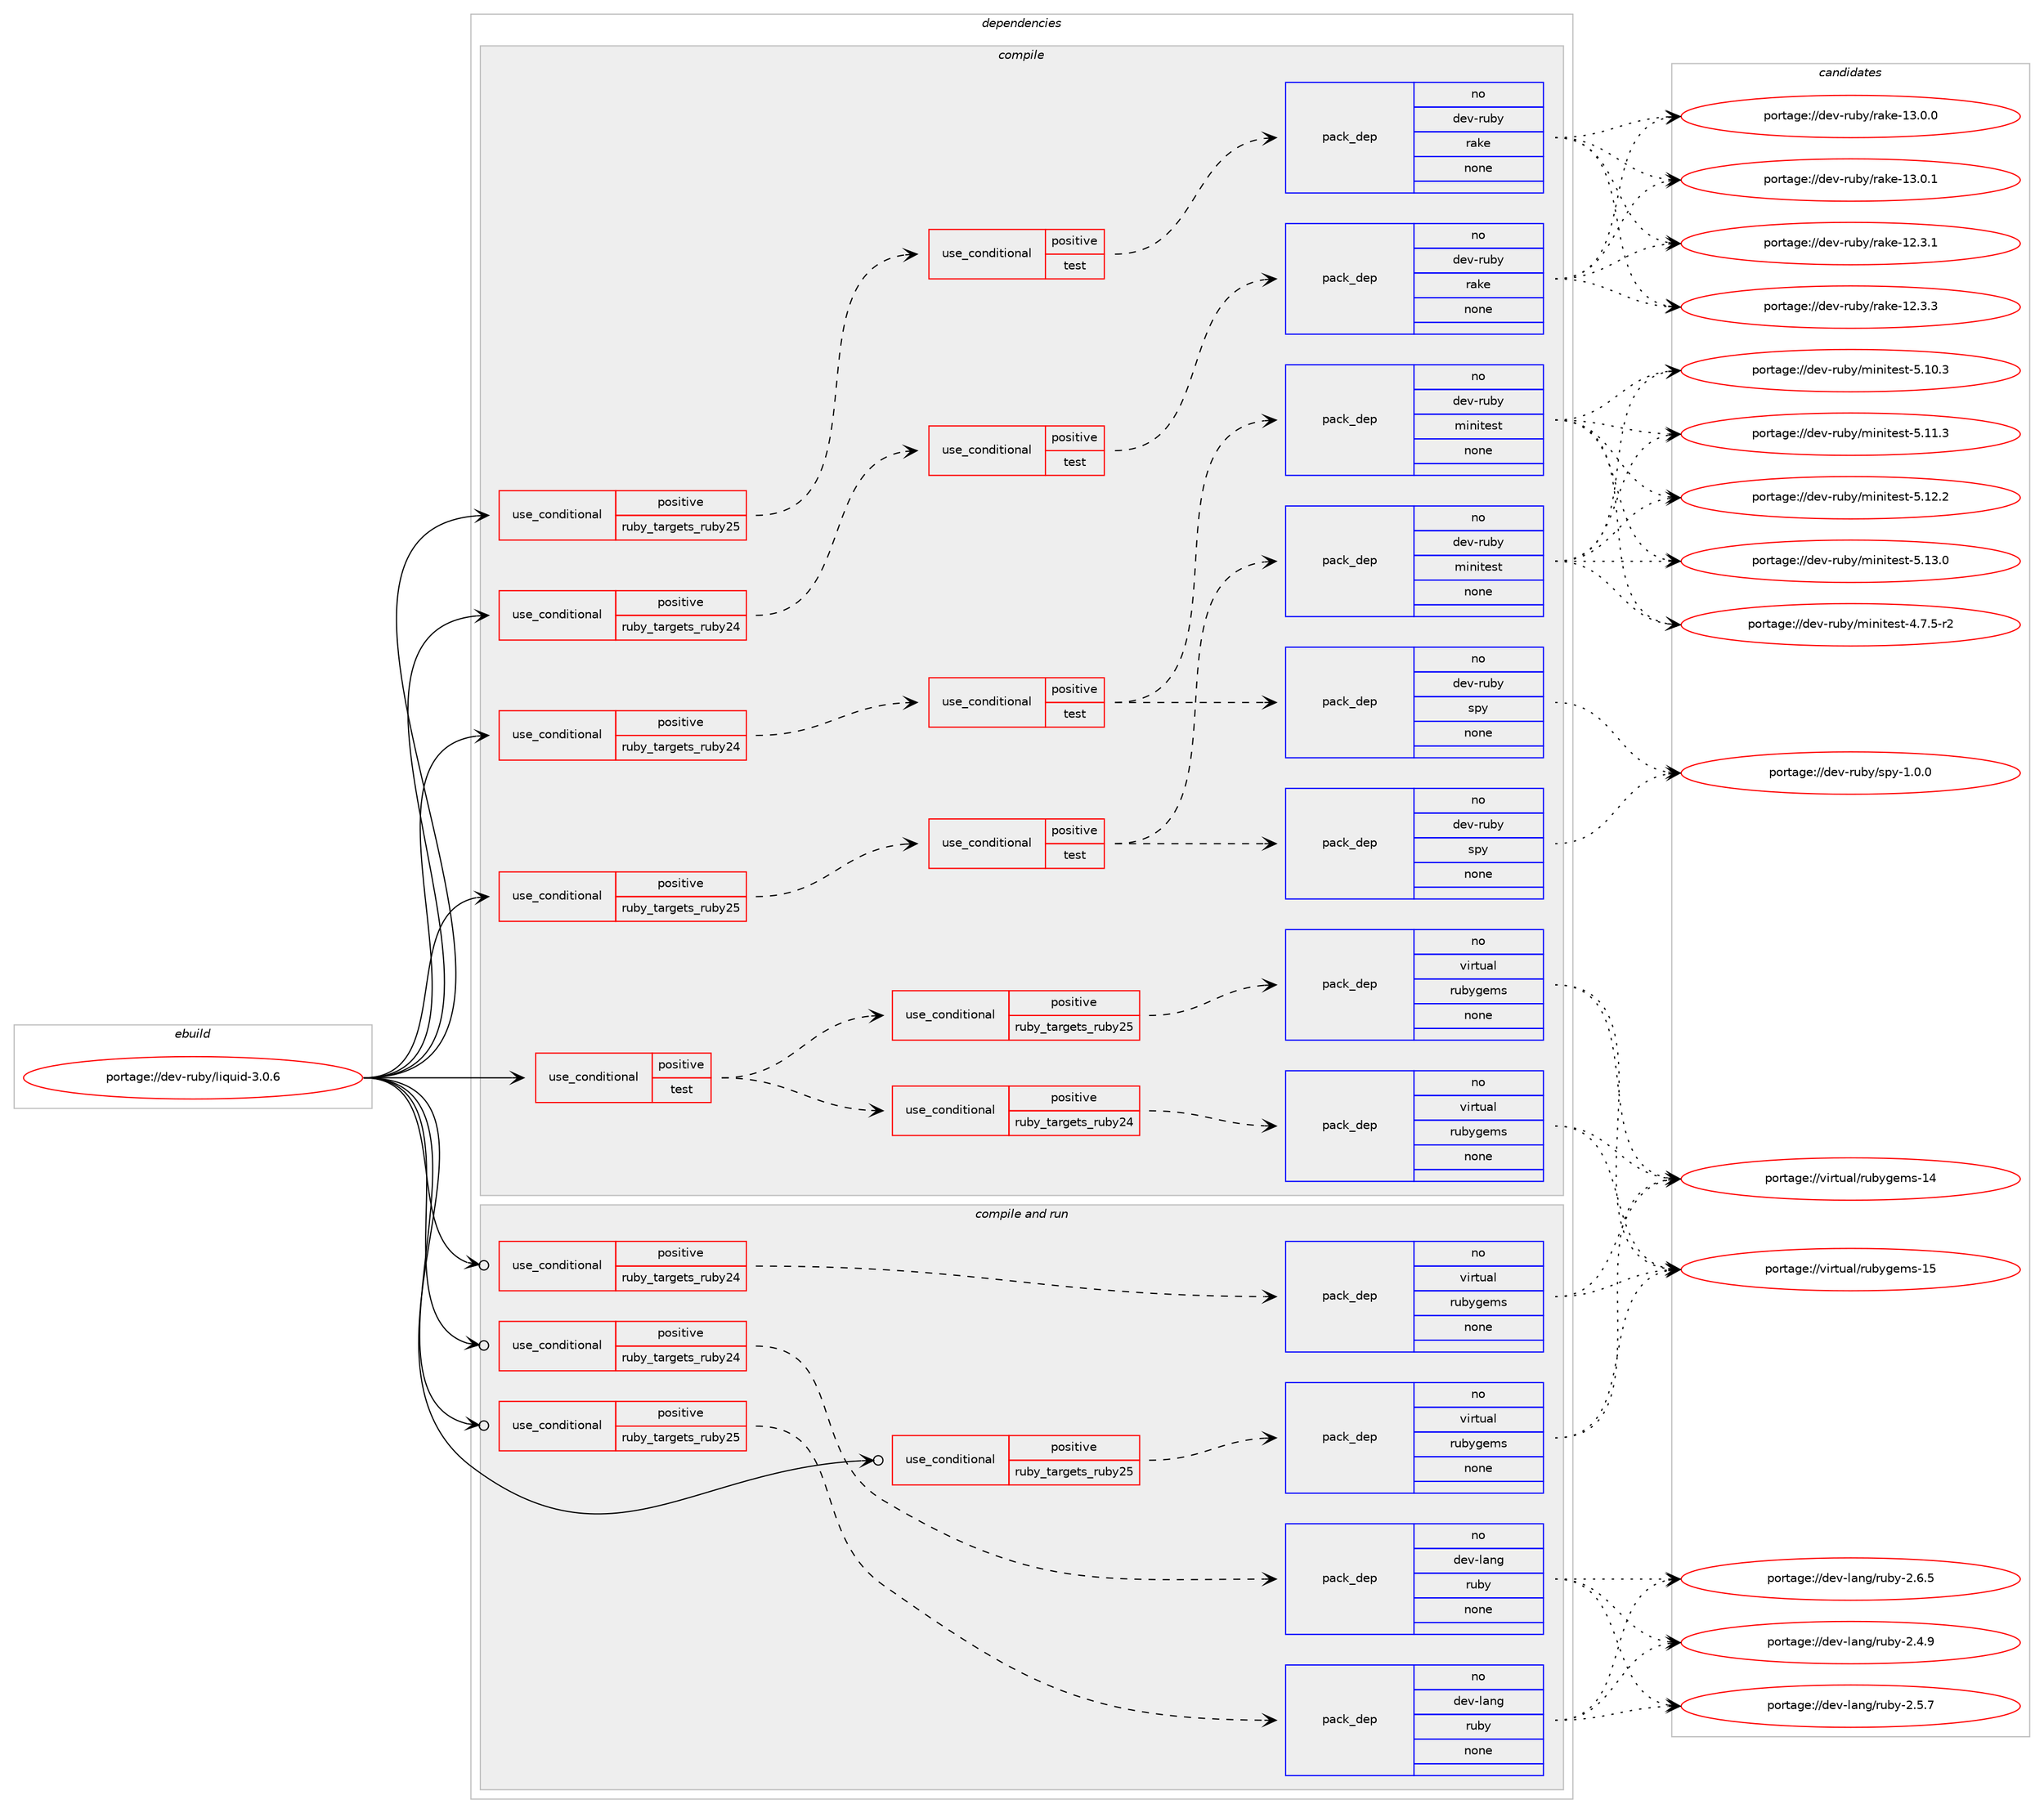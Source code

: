 digraph prolog {

# *************
# Graph options
# *************

newrank=true;
concentrate=true;
compound=true;
graph [rankdir=LR,fontname=Helvetica,fontsize=10,ranksep=1.5];#, ranksep=2.5, nodesep=0.2];
edge  [arrowhead=vee];
node  [fontname=Helvetica,fontsize=10];

# **********
# The ebuild
# **********

subgraph cluster_leftcol {
color=gray;
rank=same;
label=<<i>ebuild</i>>;
id [label="portage://dev-ruby/liquid-3.0.6", color=red, width=4, href="../dev-ruby/liquid-3.0.6.svg"];
}

# ****************
# The dependencies
# ****************

subgraph cluster_midcol {
color=gray;
label=<<i>dependencies</i>>;
subgraph cluster_compile {
fillcolor="#eeeeee";
style=filled;
label=<<i>compile</i>>;
subgraph cond55137 {
dependency226954 [label=<<TABLE BORDER="0" CELLBORDER="1" CELLSPACING="0" CELLPADDING="4"><TR><TD ROWSPAN="3" CELLPADDING="10">use_conditional</TD></TR><TR><TD>positive</TD></TR><TR><TD>ruby_targets_ruby24</TD></TR></TABLE>>, shape=none, color=red];
subgraph cond55138 {
dependency226955 [label=<<TABLE BORDER="0" CELLBORDER="1" CELLSPACING="0" CELLPADDING="4"><TR><TD ROWSPAN="3" CELLPADDING="10">use_conditional</TD></TR><TR><TD>positive</TD></TR><TR><TD>test</TD></TR></TABLE>>, shape=none, color=red];
subgraph pack168307 {
dependency226956 [label=<<TABLE BORDER="0" CELLBORDER="1" CELLSPACING="0" CELLPADDING="4" WIDTH="220"><TR><TD ROWSPAN="6" CELLPADDING="30">pack_dep</TD></TR><TR><TD WIDTH="110">no</TD></TR><TR><TD>dev-ruby</TD></TR><TR><TD>minitest</TD></TR><TR><TD>none</TD></TR><TR><TD></TD></TR></TABLE>>, shape=none, color=blue];
}
dependency226955:e -> dependency226956:w [weight=20,style="dashed",arrowhead="vee"];
subgraph pack168308 {
dependency226957 [label=<<TABLE BORDER="0" CELLBORDER="1" CELLSPACING="0" CELLPADDING="4" WIDTH="220"><TR><TD ROWSPAN="6" CELLPADDING="30">pack_dep</TD></TR><TR><TD WIDTH="110">no</TD></TR><TR><TD>dev-ruby</TD></TR><TR><TD>spy</TD></TR><TR><TD>none</TD></TR><TR><TD></TD></TR></TABLE>>, shape=none, color=blue];
}
dependency226955:e -> dependency226957:w [weight=20,style="dashed",arrowhead="vee"];
}
dependency226954:e -> dependency226955:w [weight=20,style="dashed",arrowhead="vee"];
}
id:e -> dependency226954:w [weight=20,style="solid",arrowhead="vee"];
subgraph cond55139 {
dependency226958 [label=<<TABLE BORDER="0" CELLBORDER="1" CELLSPACING="0" CELLPADDING="4"><TR><TD ROWSPAN="3" CELLPADDING="10">use_conditional</TD></TR><TR><TD>positive</TD></TR><TR><TD>ruby_targets_ruby24</TD></TR></TABLE>>, shape=none, color=red];
subgraph cond55140 {
dependency226959 [label=<<TABLE BORDER="0" CELLBORDER="1" CELLSPACING="0" CELLPADDING="4"><TR><TD ROWSPAN="3" CELLPADDING="10">use_conditional</TD></TR><TR><TD>positive</TD></TR><TR><TD>test</TD></TR></TABLE>>, shape=none, color=red];
subgraph pack168309 {
dependency226960 [label=<<TABLE BORDER="0" CELLBORDER="1" CELLSPACING="0" CELLPADDING="4" WIDTH="220"><TR><TD ROWSPAN="6" CELLPADDING="30">pack_dep</TD></TR><TR><TD WIDTH="110">no</TD></TR><TR><TD>dev-ruby</TD></TR><TR><TD>rake</TD></TR><TR><TD>none</TD></TR><TR><TD></TD></TR></TABLE>>, shape=none, color=blue];
}
dependency226959:e -> dependency226960:w [weight=20,style="dashed",arrowhead="vee"];
}
dependency226958:e -> dependency226959:w [weight=20,style="dashed",arrowhead="vee"];
}
id:e -> dependency226958:w [weight=20,style="solid",arrowhead="vee"];
subgraph cond55141 {
dependency226961 [label=<<TABLE BORDER="0" CELLBORDER="1" CELLSPACING="0" CELLPADDING="4"><TR><TD ROWSPAN="3" CELLPADDING="10">use_conditional</TD></TR><TR><TD>positive</TD></TR><TR><TD>ruby_targets_ruby25</TD></TR></TABLE>>, shape=none, color=red];
subgraph cond55142 {
dependency226962 [label=<<TABLE BORDER="0" CELLBORDER="1" CELLSPACING="0" CELLPADDING="4"><TR><TD ROWSPAN="3" CELLPADDING="10">use_conditional</TD></TR><TR><TD>positive</TD></TR><TR><TD>test</TD></TR></TABLE>>, shape=none, color=red];
subgraph pack168310 {
dependency226963 [label=<<TABLE BORDER="0" CELLBORDER="1" CELLSPACING="0" CELLPADDING="4" WIDTH="220"><TR><TD ROWSPAN="6" CELLPADDING="30">pack_dep</TD></TR><TR><TD WIDTH="110">no</TD></TR><TR><TD>dev-ruby</TD></TR><TR><TD>minitest</TD></TR><TR><TD>none</TD></TR><TR><TD></TD></TR></TABLE>>, shape=none, color=blue];
}
dependency226962:e -> dependency226963:w [weight=20,style="dashed",arrowhead="vee"];
subgraph pack168311 {
dependency226964 [label=<<TABLE BORDER="0" CELLBORDER="1" CELLSPACING="0" CELLPADDING="4" WIDTH="220"><TR><TD ROWSPAN="6" CELLPADDING="30">pack_dep</TD></TR><TR><TD WIDTH="110">no</TD></TR><TR><TD>dev-ruby</TD></TR><TR><TD>spy</TD></TR><TR><TD>none</TD></TR><TR><TD></TD></TR></TABLE>>, shape=none, color=blue];
}
dependency226962:e -> dependency226964:w [weight=20,style="dashed",arrowhead="vee"];
}
dependency226961:e -> dependency226962:w [weight=20,style="dashed",arrowhead="vee"];
}
id:e -> dependency226961:w [weight=20,style="solid",arrowhead="vee"];
subgraph cond55143 {
dependency226965 [label=<<TABLE BORDER="0" CELLBORDER="1" CELLSPACING="0" CELLPADDING="4"><TR><TD ROWSPAN="3" CELLPADDING="10">use_conditional</TD></TR><TR><TD>positive</TD></TR><TR><TD>ruby_targets_ruby25</TD></TR></TABLE>>, shape=none, color=red];
subgraph cond55144 {
dependency226966 [label=<<TABLE BORDER="0" CELLBORDER="1" CELLSPACING="0" CELLPADDING="4"><TR><TD ROWSPAN="3" CELLPADDING="10">use_conditional</TD></TR><TR><TD>positive</TD></TR><TR><TD>test</TD></TR></TABLE>>, shape=none, color=red];
subgraph pack168312 {
dependency226967 [label=<<TABLE BORDER="0" CELLBORDER="1" CELLSPACING="0" CELLPADDING="4" WIDTH="220"><TR><TD ROWSPAN="6" CELLPADDING="30">pack_dep</TD></TR><TR><TD WIDTH="110">no</TD></TR><TR><TD>dev-ruby</TD></TR><TR><TD>rake</TD></TR><TR><TD>none</TD></TR><TR><TD></TD></TR></TABLE>>, shape=none, color=blue];
}
dependency226966:e -> dependency226967:w [weight=20,style="dashed",arrowhead="vee"];
}
dependency226965:e -> dependency226966:w [weight=20,style="dashed",arrowhead="vee"];
}
id:e -> dependency226965:w [weight=20,style="solid",arrowhead="vee"];
subgraph cond55145 {
dependency226968 [label=<<TABLE BORDER="0" CELLBORDER="1" CELLSPACING="0" CELLPADDING="4"><TR><TD ROWSPAN="3" CELLPADDING="10">use_conditional</TD></TR><TR><TD>positive</TD></TR><TR><TD>test</TD></TR></TABLE>>, shape=none, color=red];
subgraph cond55146 {
dependency226969 [label=<<TABLE BORDER="0" CELLBORDER="1" CELLSPACING="0" CELLPADDING="4"><TR><TD ROWSPAN="3" CELLPADDING="10">use_conditional</TD></TR><TR><TD>positive</TD></TR><TR><TD>ruby_targets_ruby24</TD></TR></TABLE>>, shape=none, color=red];
subgraph pack168313 {
dependency226970 [label=<<TABLE BORDER="0" CELLBORDER="1" CELLSPACING="0" CELLPADDING="4" WIDTH="220"><TR><TD ROWSPAN="6" CELLPADDING="30">pack_dep</TD></TR><TR><TD WIDTH="110">no</TD></TR><TR><TD>virtual</TD></TR><TR><TD>rubygems</TD></TR><TR><TD>none</TD></TR><TR><TD></TD></TR></TABLE>>, shape=none, color=blue];
}
dependency226969:e -> dependency226970:w [weight=20,style="dashed",arrowhead="vee"];
}
dependency226968:e -> dependency226969:w [weight=20,style="dashed",arrowhead="vee"];
subgraph cond55147 {
dependency226971 [label=<<TABLE BORDER="0" CELLBORDER="1" CELLSPACING="0" CELLPADDING="4"><TR><TD ROWSPAN="3" CELLPADDING="10">use_conditional</TD></TR><TR><TD>positive</TD></TR><TR><TD>ruby_targets_ruby25</TD></TR></TABLE>>, shape=none, color=red];
subgraph pack168314 {
dependency226972 [label=<<TABLE BORDER="0" CELLBORDER="1" CELLSPACING="0" CELLPADDING="4" WIDTH="220"><TR><TD ROWSPAN="6" CELLPADDING="30">pack_dep</TD></TR><TR><TD WIDTH="110">no</TD></TR><TR><TD>virtual</TD></TR><TR><TD>rubygems</TD></TR><TR><TD>none</TD></TR><TR><TD></TD></TR></TABLE>>, shape=none, color=blue];
}
dependency226971:e -> dependency226972:w [weight=20,style="dashed",arrowhead="vee"];
}
dependency226968:e -> dependency226971:w [weight=20,style="dashed",arrowhead="vee"];
}
id:e -> dependency226968:w [weight=20,style="solid",arrowhead="vee"];
}
subgraph cluster_compileandrun {
fillcolor="#eeeeee";
style=filled;
label=<<i>compile and run</i>>;
subgraph cond55148 {
dependency226973 [label=<<TABLE BORDER="0" CELLBORDER="1" CELLSPACING="0" CELLPADDING="4"><TR><TD ROWSPAN="3" CELLPADDING="10">use_conditional</TD></TR><TR><TD>positive</TD></TR><TR><TD>ruby_targets_ruby24</TD></TR></TABLE>>, shape=none, color=red];
subgraph pack168315 {
dependency226974 [label=<<TABLE BORDER="0" CELLBORDER="1" CELLSPACING="0" CELLPADDING="4" WIDTH="220"><TR><TD ROWSPAN="6" CELLPADDING="30">pack_dep</TD></TR><TR><TD WIDTH="110">no</TD></TR><TR><TD>dev-lang</TD></TR><TR><TD>ruby</TD></TR><TR><TD>none</TD></TR><TR><TD></TD></TR></TABLE>>, shape=none, color=blue];
}
dependency226973:e -> dependency226974:w [weight=20,style="dashed",arrowhead="vee"];
}
id:e -> dependency226973:w [weight=20,style="solid",arrowhead="odotvee"];
subgraph cond55149 {
dependency226975 [label=<<TABLE BORDER="0" CELLBORDER="1" CELLSPACING="0" CELLPADDING="4"><TR><TD ROWSPAN="3" CELLPADDING="10">use_conditional</TD></TR><TR><TD>positive</TD></TR><TR><TD>ruby_targets_ruby24</TD></TR></TABLE>>, shape=none, color=red];
subgraph pack168316 {
dependency226976 [label=<<TABLE BORDER="0" CELLBORDER="1" CELLSPACING="0" CELLPADDING="4" WIDTH="220"><TR><TD ROWSPAN="6" CELLPADDING="30">pack_dep</TD></TR><TR><TD WIDTH="110">no</TD></TR><TR><TD>virtual</TD></TR><TR><TD>rubygems</TD></TR><TR><TD>none</TD></TR><TR><TD></TD></TR></TABLE>>, shape=none, color=blue];
}
dependency226975:e -> dependency226976:w [weight=20,style="dashed",arrowhead="vee"];
}
id:e -> dependency226975:w [weight=20,style="solid",arrowhead="odotvee"];
subgraph cond55150 {
dependency226977 [label=<<TABLE BORDER="0" CELLBORDER="1" CELLSPACING="0" CELLPADDING="4"><TR><TD ROWSPAN="3" CELLPADDING="10">use_conditional</TD></TR><TR><TD>positive</TD></TR><TR><TD>ruby_targets_ruby25</TD></TR></TABLE>>, shape=none, color=red];
subgraph pack168317 {
dependency226978 [label=<<TABLE BORDER="0" CELLBORDER="1" CELLSPACING="0" CELLPADDING="4" WIDTH="220"><TR><TD ROWSPAN="6" CELLPADDING="30">pack_dep</TD></TR><TR><TD WIDTH="110">no</TD></TR><TR><TD>dev-lang</TD></TR><TR><TD>ruby</TD></TR><TR><TD>none</TD></TR><TR><TD></TD></TR></TABLE>>, shape=none, color=blue];
}
dependency226977:e -> dependency226978:w [weight=20,style="dashed",arrowhead="vee"];
}
id:e -> dependency226977:w [weight=20,style="solid",arrowhead="odotvee"];
subgraph cond55151 {
dependency226979 [label=<<TABLE BORDER="0" CELLBORDER="1" CELLSPACING="0" CELLPADDING="4"><TR><TD ROWSPAN="3" CELLPADDING="10">use_conditional</TD></TR><TR><TD>positive</TD></TR><TR><TD>ruby_targets_ruby25</TD></TR></TABLE>>, shape=none, color=red];
subgraph pack168318 {
dependency226980 [label=<<TABLE BORDER="0" CELLBORDER="1" CELLSPACING="0" CELLPADDING="4" WIDTH="220"><TR><TD ROWSPAN="6" CELLPADDING="30">pack_dep</TD></TR><TR><TD WIDTH="110">no</TD></TR><TR><TD>virtual</TD></TR><TR><TD>rubygems</TD></TR><TR><TD>none</TD></TR><TR><TD></TD></TR></TABLE>>, shape=none, color=blue];
}
dependency226979:e -> dependency226980:w [weight=20,style="dashed",arrowhead="vee"];
}
id:e -> dependency226979:w [weight=20,style="solid",arrowhead="odotvee"];
}
subgraph cluster_run {
fillcolor="#eeeeee";
style=filled;
label=<<i>run</i>>;
}
}

# **************
# The candidates
# **************

subgraph cluster_choices {
rank=same;
color=gray;
label=<<i>candidates</i>>;

subgraph choice168307 {
color=black;
nodesep=1;
choiceportage1001011184511411798121471091051101051161011151164552465546534511450 [label="portage://dev-ruby/minitest-4.7.5-r2", color=red, width=4,href="../dev-ruby/minitest-4.7.5-r2.svg"];
choiceportage10010111845114117981214710910511010511610111511645534649484651 [label="portage://dev-ruby/minitest-5.10.3", color=red, width=4,href="../dev-ruby/minitest-5.10.3.svg"];
choiceportage10010111845114117981214710910511010511610111511645534649494651 [label="portage://dev-ruby/minitest-5.11.3", color=red, width=4,href="../dev-ruby/minitest-5.11.3.svg"];
choiceportage10010111845114117981214710910511010511610111511645534649504650 [label="portage://dev-ruby/minitest-5.12.2", color=red, width=4,href="../dev-ruby/minitest-5.12.2.svg"];
choiceportage10010111845114117981214710910511010511610111511645534649514648 [label="portage://dev-ruby/minitest-5.13.0", color=red, width=4,href="../dev-ruby/minitest-5.13.0.svg"];
dependency226956:e -> choiceportage1001011184511411798121471091051101051161011151164552465546534511450:w [style=dotted,weight="100"];
dependency226956:e -> choiceportage10010111845114117981214710910511010511610111511645534649484651:w [style=dotted,weight="100"];
dependency226956:e -> choiceportage10010111845114117981214710910511010511610111511645534649494651:w [style=dotted,weight="100"];
dependency226956:e -> choiceportage10010111845114117981214710910511010511610111511645534649504650:w [style=dotted,weight="100"];
dependency226956:e -> choiceportage10010111845114117981214710910511010511610111511645534649514648:w [style=dotted,weight="100"];
}
subgraph choice168308 {
color=black;
nodesep=1;
choiceportage100101118451141179812147115112121454946484648 [label="portage://dev-ruby/spy-1.0.0", color=red, width=4,href="../dev-ruby/spy-1.0.0.svg"];
dependency226957:e -> choiceportage100101118451141179812147115112121454946484648:w [style=dotted,weight="100"];
}
subgraph choice168309 {
color=black;
nodesep=1;
choiceportage1001011184511411798121471149710710145495046514649 [label="portage://dev-ruby/rake-12.3.1", color=red, width=4,href="../dev-ruby/rake-12.3.1.svg"];
choiceportage1001011184511411798121471149710710145495046514651 [label="portage://dev-ruby/rake-12.3.3", color=red, width=4,href="../dev-ruby/rake-12.3.3.svg"];
choiceportage1001011184511411798121471149710710145495146484648 [label="portage://dev-ruby/rake-13.0.0", color=red, width=4,href="../dev-ruby/rake-13.0.0.svg"];
choiceportage1001011184511411798121471149710710145495146484649 [label="portage://dev-ruby/rake-13.0.1", color=red, width=4,href="../dev-ruby/rake-13.0.1.svg"];
dependency226960:e -> choiceportage1001011184511411798121471149710710145495046514649:w [style=dotted,weight="100"];
dependency226960:e -> choiceportage1001011184511411798121471149710710145495046514651:w [style=dotted,weight="100"];
dependency226960:e -> choiceportage1001011184511411798121471149710710145495146484648:w [style=dotted,weight="100"];
dependency226960:e -> choiceportage1001011184511411798121471149710710145495146484649:w [style=dotted,weight="100"];
}
subgraph choice168310 {
color=black;
nodesep=1;
choiceportage1001011184511411798121471091051101051161011151164552465546534511450 [label="portage://dev-ruby/minitest-4.7.5-r2", color=red, width=4,href="../dev-ruby/minitest-4.7.5-r2.svg"];
choiceportage10010111845114117981214710910511010511610111511645534649484651 [label="portage://dev-ruby/minitest-5.10.3", color=red, width=4,href="../dev-ruby/minitest-5.10.3.svg"];
choiceportage10010111845114117981214710910511010511610111511645534649494651 [label="portage://dev-ruby/minitest-5.11.3", color=red, width=4,href="../dev-ruby/minitest-5.11.3.svg"];
choiceportage10010111845114117981214710910511010511610111511645534649504650 [label="portage://dev-ruby/minitest-5.12.2", color=red, width=4,href="../dev-ruby/minitest-5.12.2.svg"];
choiceportage10010111845114117981214710910511010511610111511645534649514648 [label="portage://dev-ruby/minitest-5.13.0", color=red, width=4,href="../dev-ruby/minitest-5.13.0.svg"];
dependency226963:e -> choiceportage1001011184511411798121471091051101051161011151164552465546534511450:w [style=dotted,weight="100"];
dependency226963:e -> choiceportage10010111845114117981214710910511010511610111511645534649484651:w [style=dotted,weight="100"];
dependency226963:e -> choiceportage10010111845114117981214710910511010511610111511645534649494651:w [style=dotted,weight="100"];
dependency226963:e -> choiceportage10010111845114117981214710910511010511610111511645534649504650:w [style=dotted,weight="100"];
dependency226963:e -> choiceportage10010111845114117981214710910511010511610111511645534649514648:w [style=dotted,weight="100"];
}
subgraph choice168311 {
color=black;
nodesep=1;
choiceportage100101118451141179812147115112121454946484648 [label="portage://dev-ruby/spy-1.0.0", color=red, width=4,href="../dev-ruby/spy-1.0.0.svg"];
dependency226964:e -> choiceportage100101118451141179812147115112121454946484648:w [style=dotted,weight="100"];
}
subgraph choice168312 {
color=black;
nodesep=1;
choiceportage1001011184511411798121471149710710145495046514649 [label="portage://dev-ruby/rake-12.3.1", color=red, width=4,href="../dev-ruby/rake-12.3.1.svg"];
choiceportage1001011184511411798121471149710710145495046514651 [label="portage://dev-ruby/rake-12.3.3", color=red, width=4,href="../dev-ruby/rake-12.3.3.svg"];
choiceportage1001011184511411798121471149710710145495146484648 [label="portage://dev-ruby/rake-13.0.0", color=red, width=4,href="../dev-ruby/rake-13.0.0.svg"];
choiceportage1001011184511411798121471149710710145495146484649 [label="portage://dev-ruby/rake-13.0.1", color=red, width=4,href="../dev-ruby/rake-13.0.1.svg"];
dependency226967:e -> choiceportage1001011184511411798121471149710710145495046514649:w [style=dotted,weight="100"];
dependency226967:e -> choiceportage1001011184511411798121471149710710145495046514651:w [style=dotted,weight="100"];
dependency226967:e -> choiceportage1001011184511411798121471149710710145495146484648:w [style=dotted,weight="100"];
dependency226967:e -> choiceportage1001011184511411798121471149710710145495146484649:w [style=dotted,weight="100"];
}
subgraph choice168313 {
color=black;
nodesep=1;
choiceportage118105114116117971084711411798121103101109115454952 [label="portage://virtual/rubygems-14", color=red, width=4,href="../virtual/rubygems-14.svg"];
choiceportage118105114116117971084711411798121103101109115454953 [label="portage://virtual/rubygems-15", color=red, width=4,href="../virtual/rubygems-15.svg"];
dependency226970:e -> choiceportage118105114116117971084711411798121103101109115454952:w [style=dotted,weight="100"];
dependency226970:e -> choiceportage118105114116117971084711411798121103101109115454953:w [style=dotted,weight="100"];
}
subgraph choice168314 {
color=black;
nodesep=1;
choiceportage118105114116117971084711411798121103101109115454952 [label="portage://virtual/rubygems-14", color=red, width=4,href="../virtual/rubygems-14.svg"];
choiceportage118105114116117971084711411798121103101109115454953 [label="portage://virtual/rubygems-15", color=red, width=4,href="../virtual/rubygems-15.svg"];
dependency226972:e -> choiceportage118105114116117971084711411798121103101109115454952:w [style=dotted,weight="100"];
dependency226972:e -> choiceportage118105114116117971084711411798121103101109115454953:w [style=dotted,weight="100"];
}
subgraph choice168315 {
color=black;
nodesep=1;
choiceportage10010111845108971101034711411798121455046524657 [label="portage://dev-lang/ruby-2.4.9", color=red, width=4,href="../dev-lang/ruby-2.4.9.svg"];
choiceportage10010111845108971101034711411798121455046534655 [label="portage://dev-lang/ruby-2.5.7", color=red, width=4,href="../dev-lang/ruby-2.5.7.svg"];
choiceportage10010111845108971101034711411798121455046544653 [label="portage://dev-lang/ruby-2.6.5", color=red, width=4,href="../dev-lang/ruby-2.6.5.svg"];
dependency226974:e -> choiceportage10010111845108971101034711411798121455046524657:w [style=dotted,weight="100"];
dependency226974:e -> choiceportage10010111845108971101034711411798121455046534655:w [style=dotted,weight="100"];
dependency226974:e -> choiceportage10010111845108971101034711411798121455046544653:w [style=dotted,weight="100"];
}
subgraph choice168316 {
color=black;
nodesep=1;
choiceportage118105114116117971084711411798121103101109115454952 [label="portage://virtual/rubygems-14", color=red, width=4,href="../virtual/rubygems-14.svg"];
choiceportage118105114116117971084711411798121103101109115454953 [label="portage://virtual/rubygems-15", color=red, width=4,href="../virtual/rubygems-15.svg"];
dependency226976:e -> choiceportage118105114116117971084711411798121103101109115454952:w [style=dotted,weight="100"];
dependency226976:e -> choiceportage118105114116117971084711411798121103101109115454953:w [style=dotted,weight="100"];
}
subgraph choice168317 {
color=black;
nodesep=1;
choiceportage10010111845108971101034711411798121455046524657 [label="portage://dev-lang/ruby-2.4.9", color=red, width=4,href="../dev-lang/ruby-2.4.9.svg"];
choiceportage10010111845108971101034711411798121455046534655 [label="portage://dev-lang/ruby-2.5.7", color=red, width=4,href="../dev-lang/ruby-2.5.7.svg"];
choiceportage10010111845108971101034711411798121455046544653 [label="portage://dev-lang/ruby-2.6.5", color=red, width=4,href="../dev-lang/ruby-2.6.5.svg"];
dependency226978:e -> choiceportage10010111845108971101034711411798121455046524657:w [style=dotted,weight="100"];
dependency226978:e -> choiceportage10010111845108971101034711411798121455046534655:w [style=dotted,weight="100"];
dependency226978:e -> choiceportage10010111845108971101034711411798121455046544653:w [style=dotted,weight="100"];
}
subgraph choice168318 {
color=black;
nodesep=1;
choiceportage118105114116117971084711411798121103101109115454952 [label="portage://virtual/rubygems-14", color=red, width=4,href="../virtual/rubygems-14.svg"];
choiceportage118105114116117971084711411798121103101109115454953 [label="portage://virtual/rubygems-15", color=red, width=4,href="../virtual/rubygems-15.svg"];
dependency226980:e -> choiceportage118105114116117971084711411798121103101109115454952:w [style=dotted,weight="100"];
dependency226980:e -> choiceportage118105114116117971084711411798121103101109115454953:w [style=dotted,weight="100"];
}
}

}
